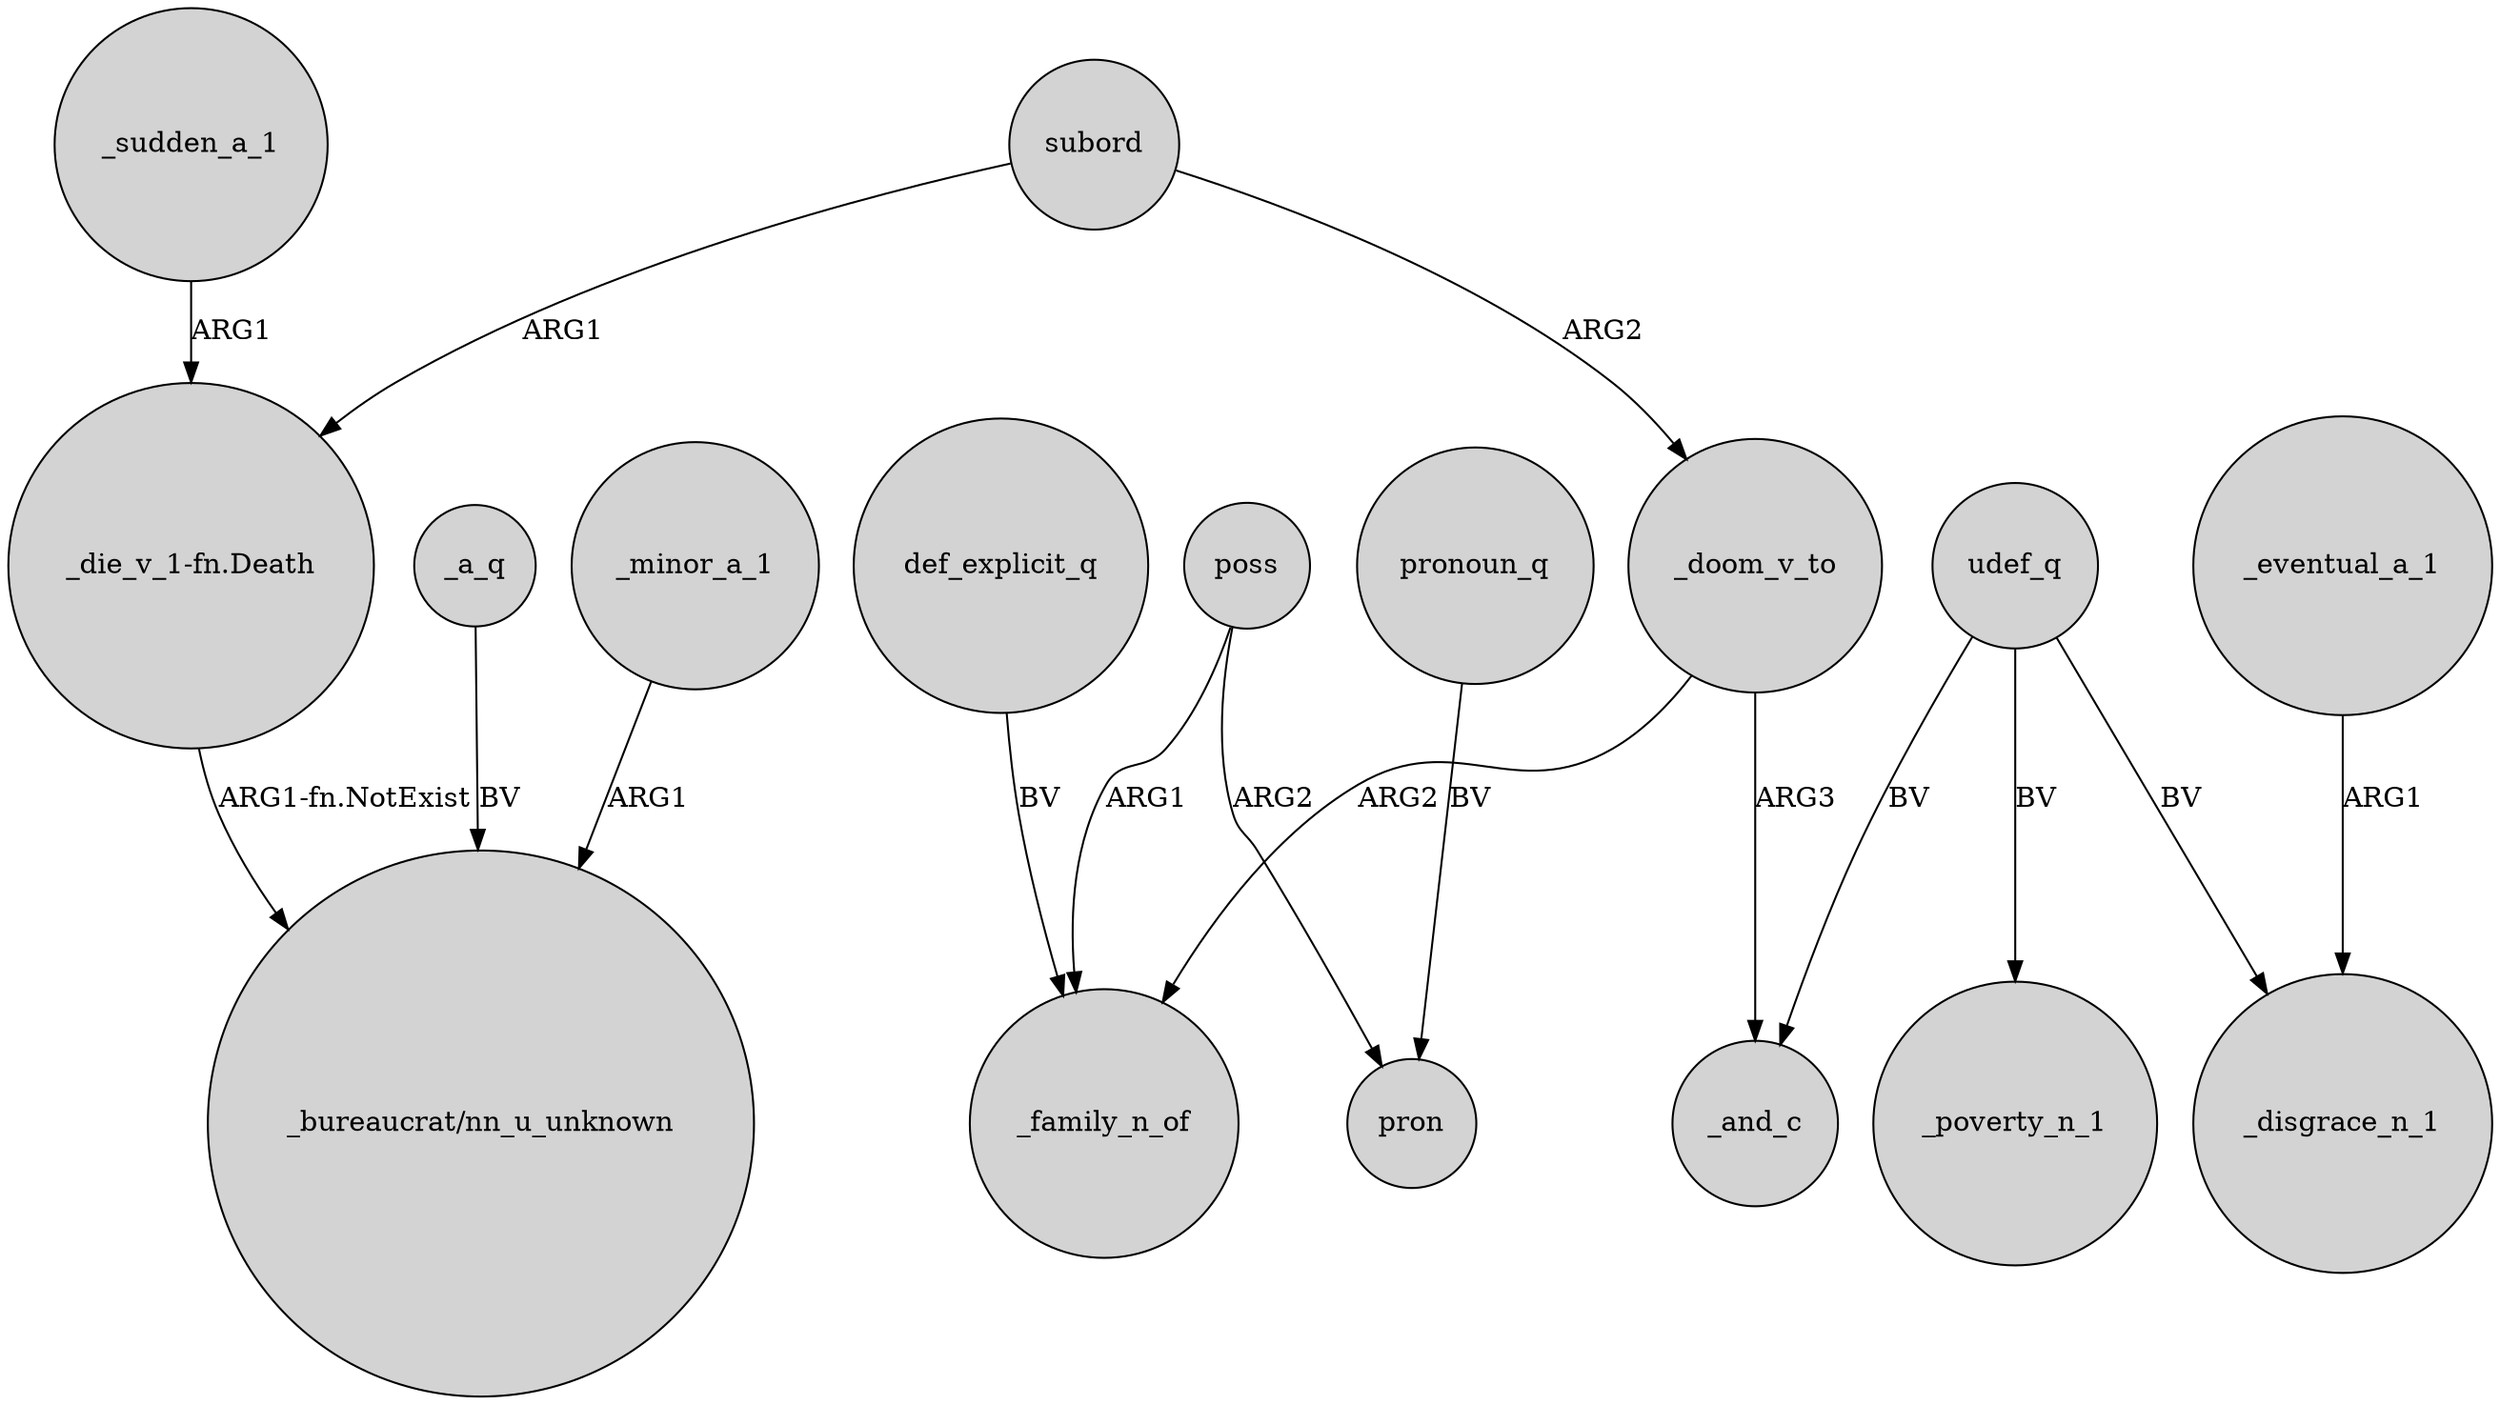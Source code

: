 digraph {
	node [shape=circle style=filled]
	subord -> "_die_v_1-fn.Death" [label=ARG1]
	udef_q -> _disgrace_n_1 [label=BV]
	_a_q -> "_bureaucrat/nn_u_unknown" [label=BV]
	"_die_v_1-fn.Death" -> "_bureaucrat/nn_u_unknown" [label="ARG1-fn.NotExist"]
	udef_q -> _poverty_n_1 [label=BV]
	_doom_v_to -> _family_n_of [label=ARG2]
	_sudden_a_1 -> "_die_v_1-fn.Death" [label=ARG1]
	def_explicit_q -> _family_n_of [label=BV]
	poss -> pron [label=ARG2]
	poss -> _family_n_of [label=ARG1]
	_minor_a_1 -> "_bureaucrat/nn_u_unknown" [label=ARG1]
	subord -> _doom_v_to [label=ARG2]
	_doom_v_to -> _and_c [label=ARG3]
	udef_q -> _and_c [label=BV]
	_eventual_a_1 -> _disgrace_n_1 [label=ARG1]
	pronoun_q -> pron [label=BV]
}
